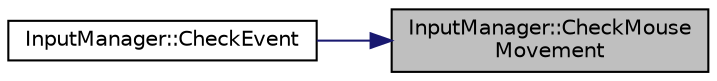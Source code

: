 digraph "InputManager::CheckMouseMovement"
{
 // LATEX_PDF_SIZE
  edge [fontname="Helvetica",fontsize="10",labelfontname="Helvetica",labelfontsize="10"];
  node [fontname="Helvetica",fontsize="10",shape=record];
  rankdir="RL";
  Node25 [label="InputManager::CheckMouse\lMovement",height=0.2,width=0.4,color="black", fillcolor="grey75", style="filled", fontcolor="black",tooltip="checks whether the mouse is being moved and stores the resulting data"];
  Node25 -> Node26 [dir="back",color="midnightblue",fontsize="10",style="solid",fontname="Helvetica"];
  Node26 [label="InputManager::CheckEvent",height=0.2,width=0.4,color="black", fillcolor="white", style="filled",URL="$class_input_manager.html#a7b85b4ef377b6d9c8b02d5497abb2c3d",tooltip="checks whether a key is being pressed and stores the resulting data"];
}
